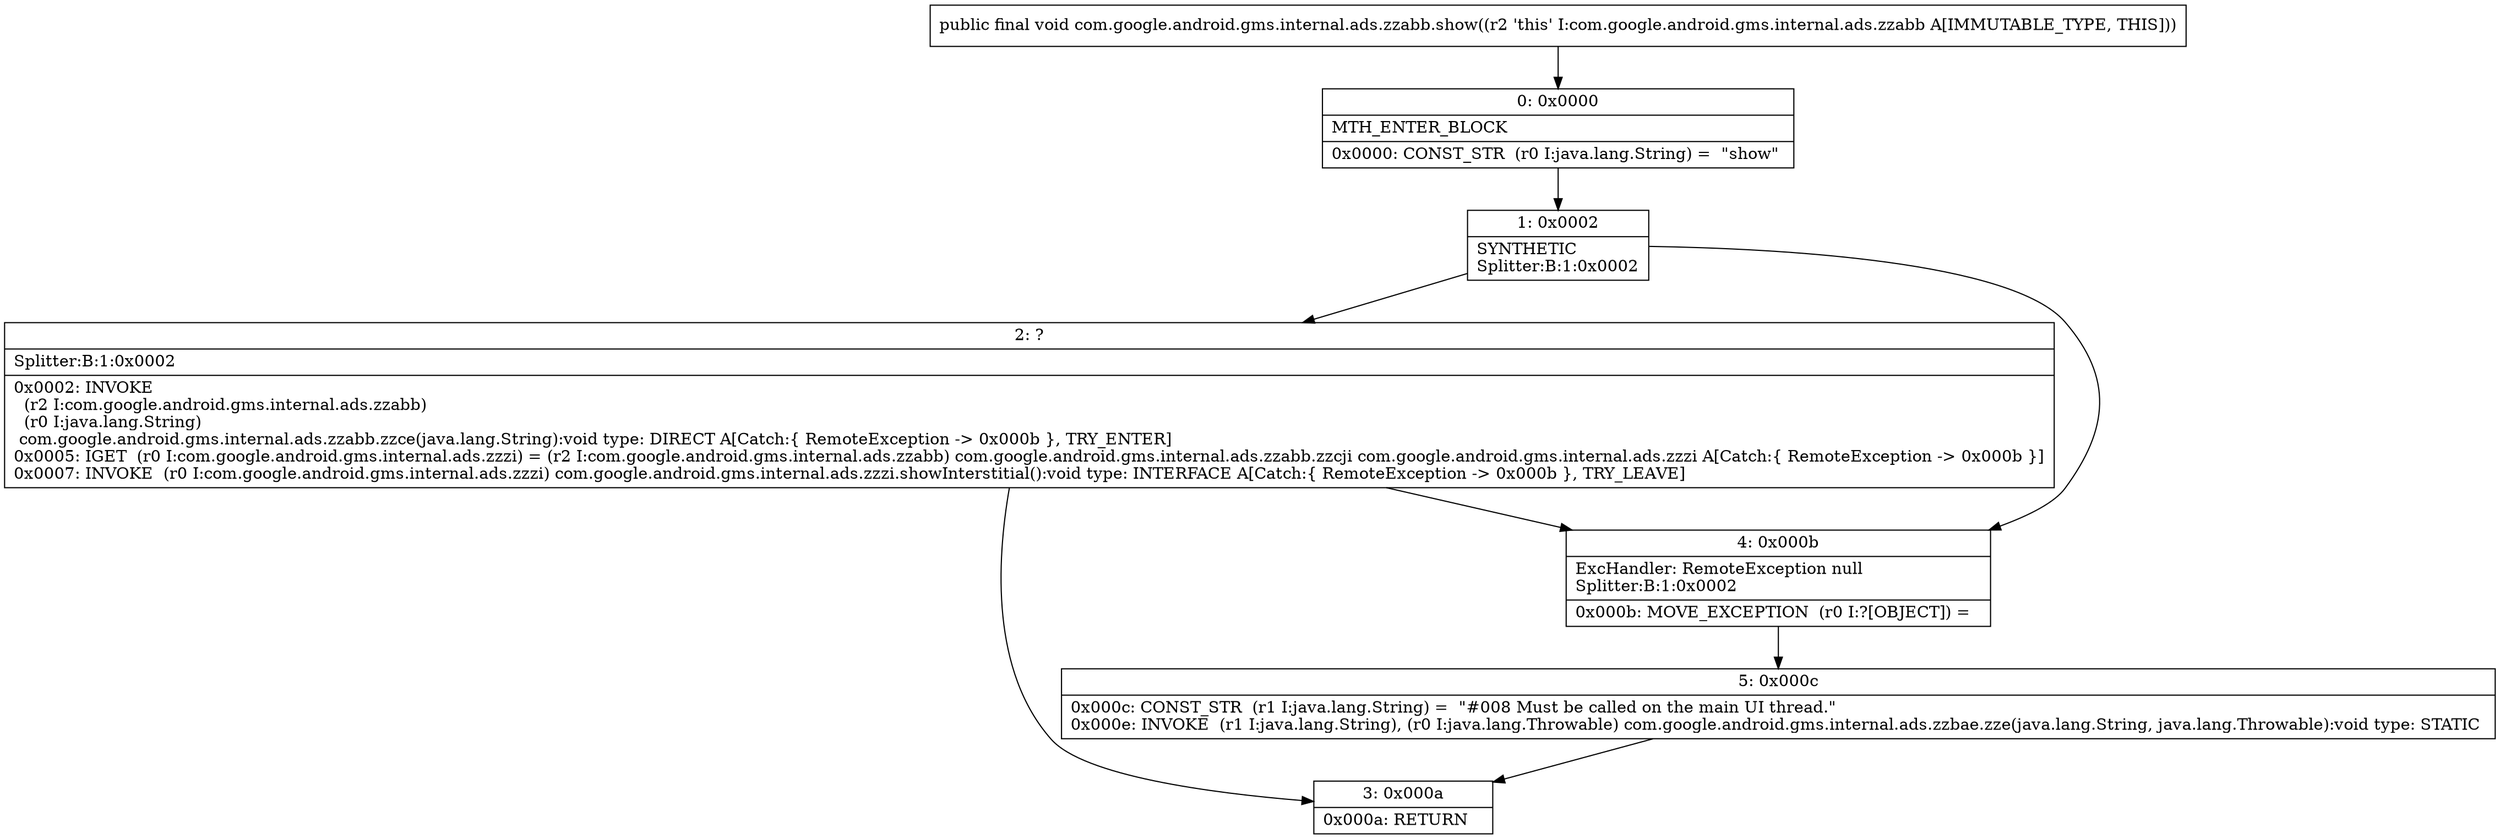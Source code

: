 digraph "CFG forcom.google.android.gms.internal.ads.zzabb.show()V" {
Node_0 [shape=record,label="{0\:\ 0x0000|MTH_ENTER_BLOCK\l|0x0000: CONST_STR  (r0 I:java.lang.String) =  \"show\" \l}"];
Node_1 [shape=record,label="{1\:\ 0x0002|SYNTHETIC\lSplitter:B:1:0x0002\l}"];
Node_2 [shape=record,label="{2\:\ ?|Splitter:B:1:0x0002\l|0x0002: INVOKE  \l  (r2 I:com.google.android.gms.internal.ads.zzabb)\l  (r0 I:java.lang.String)\l com.google.android.gms.internal.ads.zzabb.zzce(java.lang.String):void type: DIRECT A[Catch:\{ RemoteException \-\> 0x000b \}, TRY_ENTER]\l0x0005: IGET  (r0 I:com.google.android.gms.internal.ads.zzzi) = (r2 I:com.google.android.gms.internal.ads.zzabb) com.google.android.gms.internal.ads.zzabb.zzcji com.google.android.gms.internal.ads.zzzi A[Catch:\{ RemoteException \-\> 0x000b \}]\l0x0007: INVOKE  (r0 I:com.google.android.gms.internal.ads.zzzi) com.google.android.gms.internal.ads.zzzi.showInterstitial():void type: INTERFACE A[Catch:\{ RemoteException \-\> 0x000b \}, TRY_LEAVE]\l}"];
Node_3 [shape=record,label="{3\:\ 0x000a|0x000a: RETURN   \l}"];
Node_4 [shape=record,label="{4\:\ 0x000b|ExcHandler: RemoteException null\lSplitter:B:1:0x0002\l|0x000b: MOVE_EXCEPTION  (r0 I:?[OBJECT]) =  \l}"];
Node_5 [shape=record,label="{5\:\ 0x000c|0x000c: CONST_STR  (r1 I:java.lang.String) =  \"#008 Must be called on the main UI thread.\" \l0x000e: INVOKE  (r1 I:java.lang.String), (r0 I:java.lang.Throwable) com.google.android.gms.internal.ads.zzbae.zze(java.lang.String, java.lang.Throwable):void type: STATIC \l}"];
MethodNode[shape=record,label="{public final void com.google.android.gms.internal.ads.zzabb.show((r2 'this' I:com.google.android.gms.internal.ads.zzabb A[IMMUTABLE_TYPE, THIS])) }"];
MethodNode -> Node_0;
Node_0 -> Node_1;
Node_1 -> Node_2;
Node_1 -> Node_4;
Node_2 -> Node_3;
Node_2 -> Node_4;
Node_4 -> Node_5;
Node_5 -> Node_3;
}


